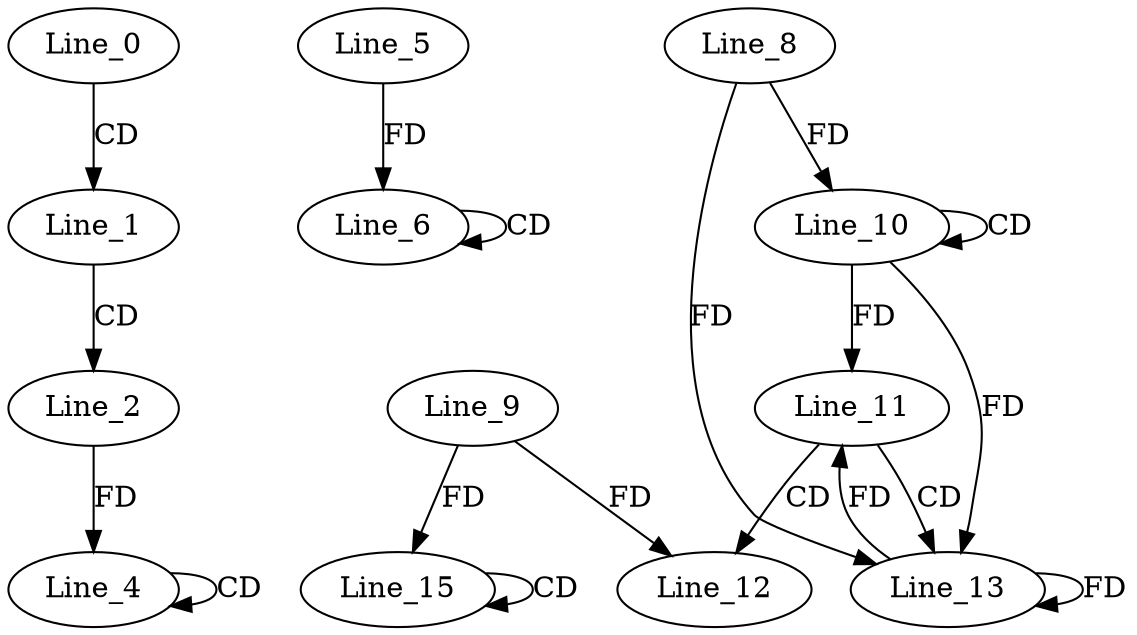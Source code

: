 digraph G {
  Line_0;
  Line_1;
  Line_2;
  Line_4;
  Line_4;
  Line_6;
  Line_6;
  Line_5;
  Line_10;
  Line_10;
  Line_8;
  Line_11;
  Line_12;
  Line_9;
  Line_13;
  Line_13;
  Line_15;
  Line_15;
  Line_0 -> Line_1 [ label="CD" ];
  Line_1 -> Line_2 [ label="CD" ];
  Line_4 -> Line_4 [ label="CD" ];
  Line_2 -> Line_4 [ label="FD" ];
  Line_6 -> Line_6 [ label="CD" ];
  Line_5 -> Line_6 [ label="FD" ];
  Line_10 -> Line_10 [ label="CD" ];
  Line_8 -> Line_10 [ label="FD" ];
  Line_10 -> Line_11 [ label="FD" ];
  Line_11 -> Line_12 [ label="CD" ];
  Line_9 -> Line_12 [ label="FD" ];
  Line_11 -> Line_13 [ label="CD" ];
  Line_13 -> Line_13 [ label="FD" ];
  Line_10 -> Line_13 [ label="FD" ];
  Line_8 -> Line_13 [ label="FD" ];
  Line_15 -> Line_15 [ label="CD" ];
  Line_9 -> Line_15 [ label="FD" ];
  Line_13 -> Line_11 [ label="FD" ];
}

